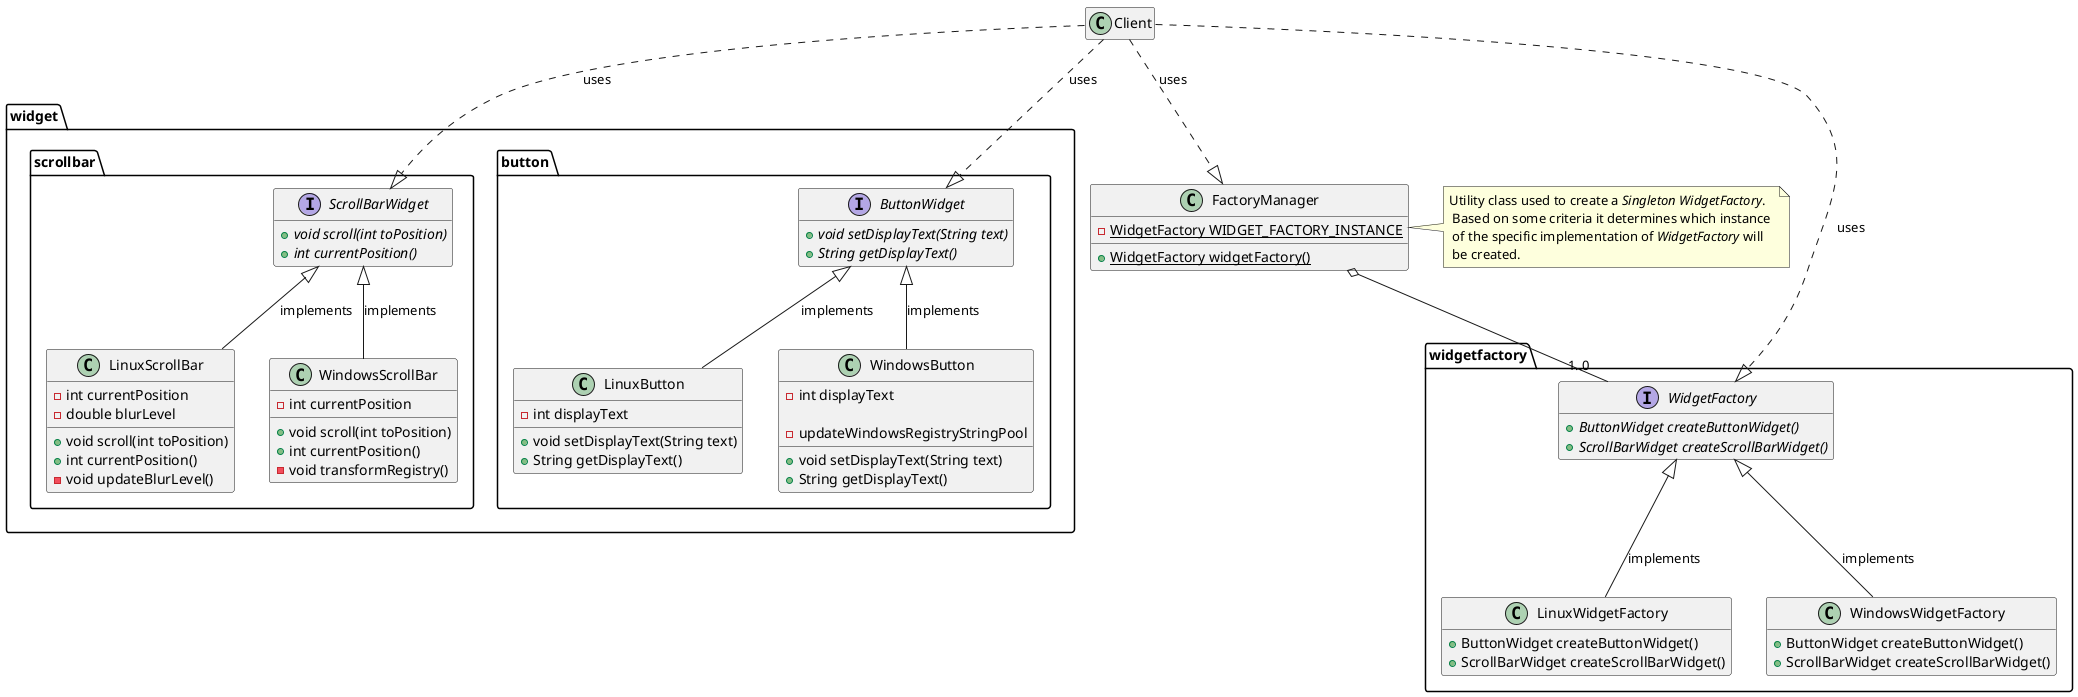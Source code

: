 @startuml
package widgetfactory {
    interface WidgetFactory {
        + {abstract} ButtonWidget createButtonWidget()
        + {abstract} ScrollBarWidget createScrollBarWidget()
    }
    class LinuxWidgetFactory {
        + ButtonWidget createButtonWidget()
        + ScrollBarWidget createScrollBarWidget()
    }
    class WindowsWidgetFactory {
        + ButtonWidget createButtonWidget()
        + ScrollBarWidget createScrollBarWidget()
    }

    WidgetFactory <|-- LinuxWidgetFactory : implements
    WidgetFactory <|-- WindowsWidgetFactory : implements
}

package widget {
    package scrollbar {
        interface ScrollBarWidget {
            + {abstract} void scroll(int toPosition)
            + {abstract} int currentPosition()
        }
        class LinuxScrollBar {
            - int currentPosition
            - double blurLevel

            + void scroll(int toPosition)
            + int currentPosition()
            - void updateBlurLevel()
        }
        class WindowsScrollBar {
            - int currentPosition

            + void scroll(int toPosition)
            + int currentPosition()
            - void transformRegistry()
        }
    }
    package button {
        interface ButtonWidget {
            + {abstract} void setDisplayText(String text)
            + {abstract} String getDisplayText()
        }
        class LinuxButton {
            - int displayText

            + void setDisplayText(String text)
            + String getDisplayText()
        }

        class WindowsButton {
            - int displayText

            + void setDisplayText(String text)
            + String getDisplayText()
            - updateWindowsRegistryStringPool
        }
    }
}

ScrollBarWidget <|-- LinuxScrollBar : implements
ButtonWidget <|-- LinuxButton : implements

ScrollBarWidget <|-- WindowsScrollBar : implements
ButtonWidget <|-- WindowsButton : implements

class FactoryManager {
    - {static} WidgetFactory WIDGET_FACTORY_INSTANCE

    + {static} WidgetFactory widgetFactory()
}
class FactoryManager
note right: Utility class used to create a <i>Singleton</i> <i>WidgetFactory</i>. \n Based on some criteria it determines which instance \n of the specific implementation of <i>WidgetFactory</i> will \n be created.

FactoryManager o-- "1..0" WidgetFactory

class Client

Client ..|> FactoryManager : uses
Client ..|> ButtonWidget : uses
Client ..|> ScrollBarWidget : uses
Client ..|> WidgetFactory : uses

hide empty members
@enduml
